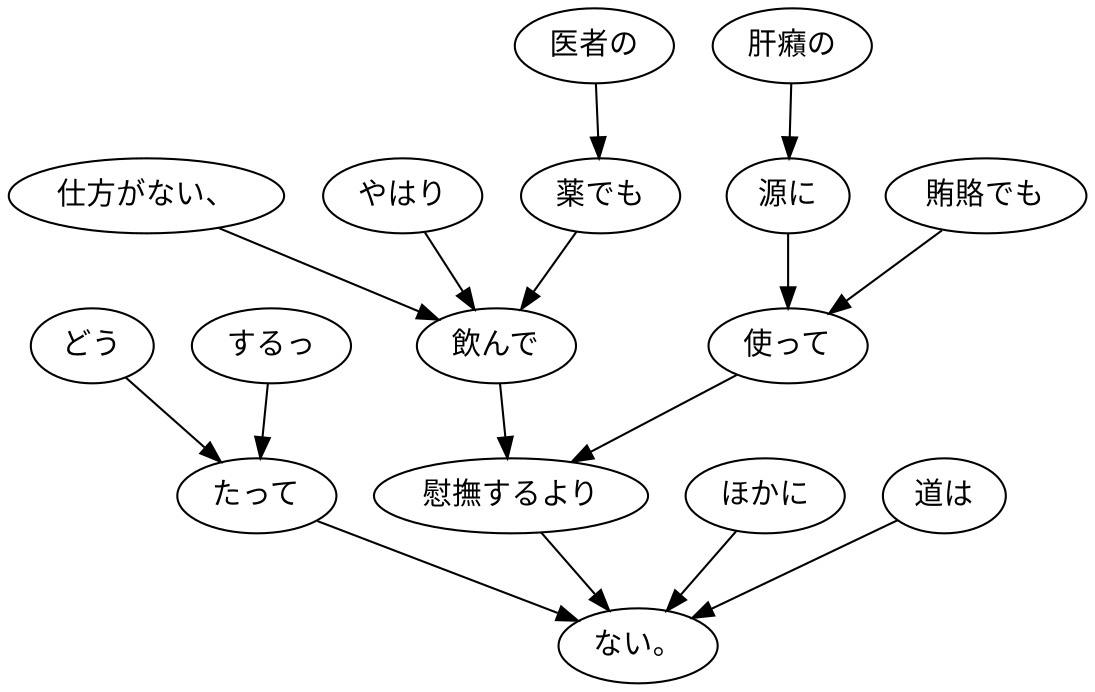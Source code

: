 digraph graph5380 {
	node0 [label="どう"];
	node1 [label="するっ"];
	node2 [label="たって"];
	node3 [label="仕方がない、"];
	node4 [label="やはり"];
	node5 [label="医者の"];
	node6 [label="薬でも"];
	node7 [label="飲んで"];
	node8 [label="肝癪の"];
	node9 [label="源に"];
	node10 [label="賄賂でも"];
	node11 [label="使って"];
	node12 [label="慰撫するより"];
	node13 [label="ほかに"];
	node14 [label="道は"];
	node15 [label="ない。"];
	node0 -> node2;
	node1 -> node2;
	node2 -> node15;
	node3 -> node7;
	node4 -> node7;
	node5 -> node6;
	node6 -> node7;
	node7 -> node12;
	node8 -> node9;
	node9 -> node11;
	node10 -> node11;
	node11 -> node12;
	node12 -> node15;
	node13 -> node15;
	node14 -> node15;
}
